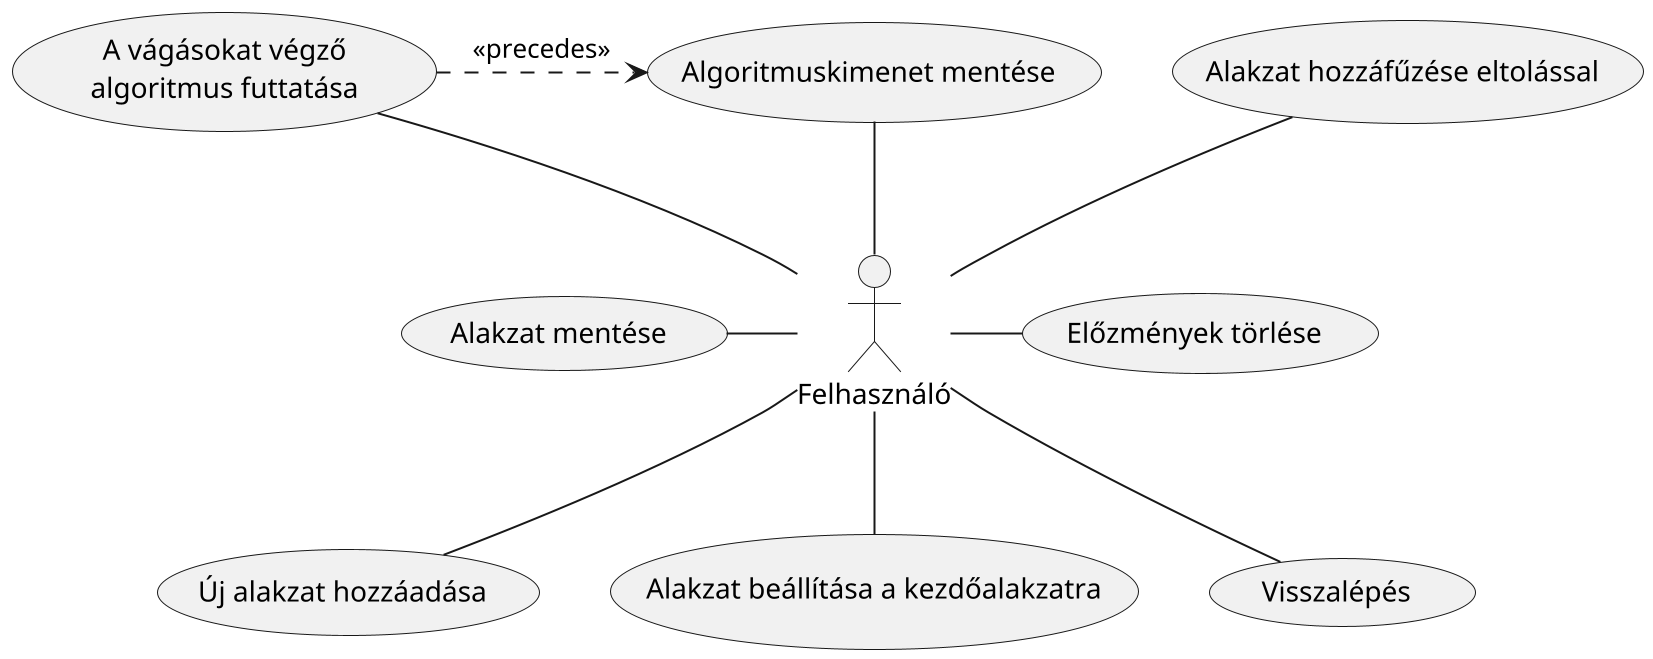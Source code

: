 @startuml
scale 2
:Felhasználó: as user

(Új alakzat hozzáadása) as new_polygon
(Alakzat beállítása a kezdőalakzatra) as new_example_polygon
(Visszalépés) as undo
(Előzmények törlése) as clear_history
(A vágásokat végző\nalgoritmus futtatása) as run_algorithm
(Alakzat hozzáfűzése eltolással) as add_polygon_with_offset
(Alakzat mentése) as save_polygon
(Algoritmuskimenet mentése) as save_algorithm_output


user -- new_polygon
user -- new_example_polygon
user -- undo
user - clear_history
save_algorithm_output -- user
run_algorithm - user
add_polygon_with_offset -- user
save_polygon - user


run_algorithm .right.> save_algorithm_output : <<precedes>>

@enduml

